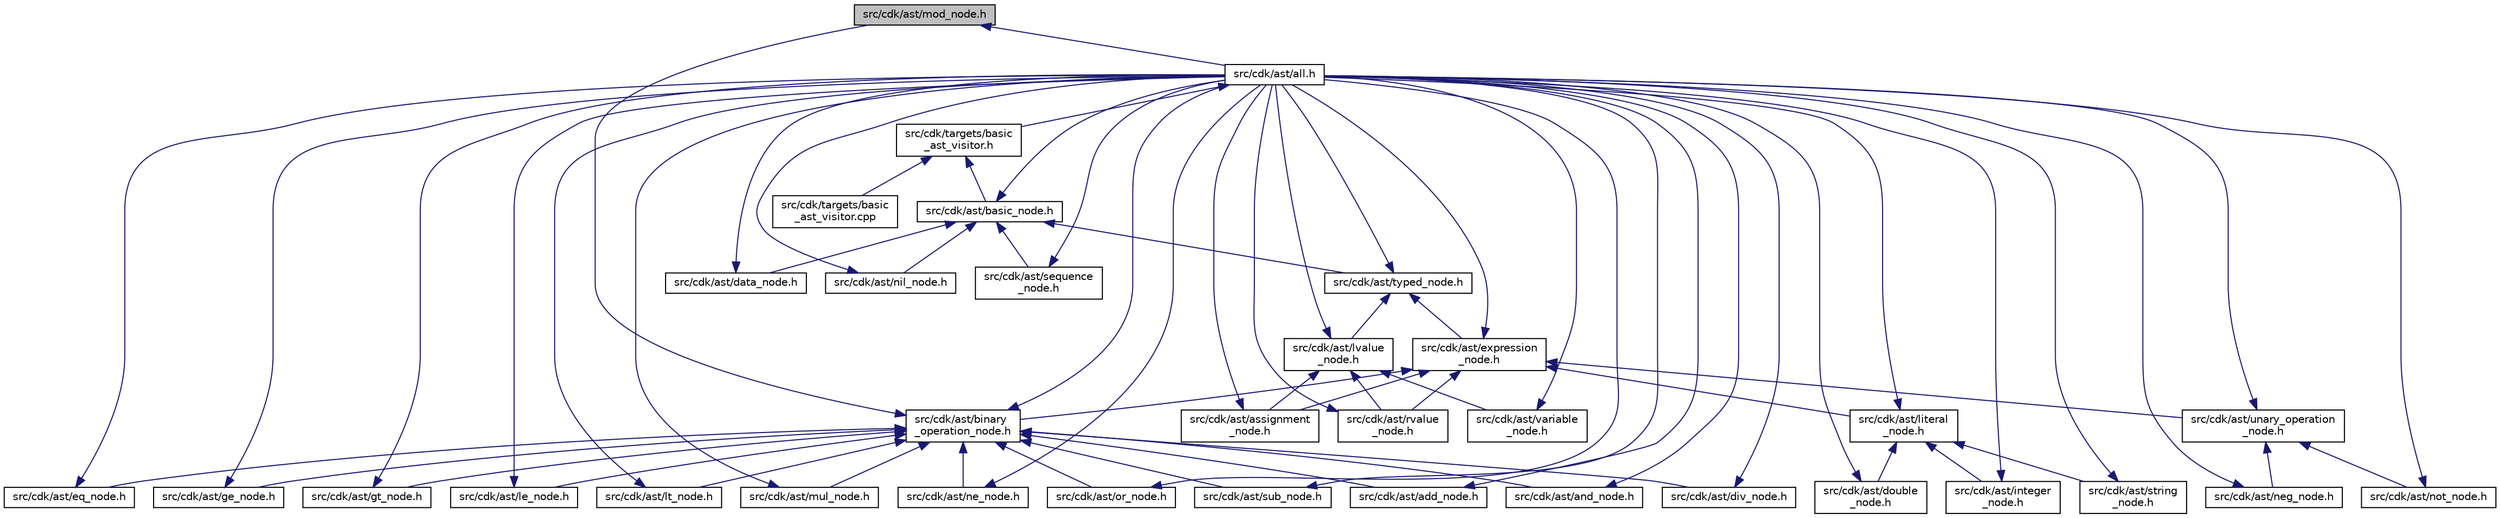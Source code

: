 digraph "src/cdk/ast/mod_node.h"
{
 // INTERACTIVE_SVG=YES
 // LATEX_PDF_SIZE
  edge [fontname="Helvetica",fontsize="10",labelfontname="Helvetica",labelfontsize="10"];
  node [fontname="Helvetica",fontsize="10",shape=record];
  Node1 [label="src/cdk/ast/mod_node.h",height=0.2,width=0.4,color="black", fillcolor="grey75", style="filled", fontcolor="black",tooltip=" "];
  Node1 -> Node2 [dir="back",color="midnightblue",fontsize="10",style="solid",fontname="Helvetica"];
  Node2 [label="src/cdk/ast/all.h",height=0.2,width=0.4,color="black", fillcolor="white", style="filled",URL="$all_8h.html",tooltip=" "];
  Node2 -> Node3 [dir="back",color="midnightblue",fontsize="10",style="solid",fontname="Helvetica"];
  Node3 [label="src/cdk/targets/basic\l_ast_visitor.h",height=0.2,width=0.4,color="black", fillcolor="white", style="filled",URL="$basic__ast__visitor_8h.html",tooltip=" "];
  Node3 -> Node4 [dir="back",color="midnightblue",fontsize="10",style="solid",fontname="Helvetica"];
  Node4 [label="src/cdk/ast/basic_node.h",height=0.2,width=0.4,color="black", fillcolor="white", style="filled",URL="$basic__node_8h.html",tooltip=" "];
  Node4 -> Node2 [dir="back",color="midnightblue",fontsize="10",style="solid",fontname="Helvetica"];
  Node4 -> Node5 [dir="back",color="midnightblue",fontsize="10",style="solid",fontname="Helvetica"];
  Node5 [label="src/cdk/ast/data_node.h",height=0.2,width=0.4,color="black", fillcolor="white", style="filled",URL="$data__node_8h.html",tooltip=" "];
  Node5 -> Node2 [dir="back",color="midnightblue",fontsize="10",style="solid",fontname="Helvetica"];
  Node4 -> Node6 [dir="back",color="midnightblue",fontsize="10",style="solid",fontname="Helvetica"];
  Node6 [label="src/cdk/ast/nil_node.h",height=0.2,width=0.4,color="black", fillcolor="white", style="filled",URL="$nil__node_8h.html",tooltip=" "];
  Node6 -> Node2 [dir="back",color="midnightblue",fontsize="10",style="solid",fontname="Helvetica"];
  Node4 -> Node7 [dir="back",color="midnightblue",fontsize="10",style="solid",fontname="Helvetica"];
  Node7 [label="src/cdk/ast/sequence\l_node.h",height=0.2,width=0.4,color="black", fillcolor="white", style="filled",URL="$sequence__node_8h.html",tooltip=" "];
  Node7 -> Node2 [dir="back",color="midnightblue",fontsize="10",style="solid",fontname="Helvetica"];
  Node4 -> Node8 [dir="back",color="midnightblue",fontsize="10",style="solid",fontname="Helvetica"];
  Node8 [label="src/cdk/ast/typed_node.h",height=0.2,width=0.4,color="black", fillcolor="white", style="filled",URL="$typed__node_8h.html",tooltip=" "];
  Node8 -> Node2 [dir="back",color="midnightblue",fontsize="10",style="solid",fontname="Helvetica"];
  Node8 -> Node9 [dir="back",color="midnightblue",fontsize="10",style="solid",fontname="Helvetica"];
  Node9 [label="src/cdk/ast/expression\l_node.h",height=0.2,width=0.4,color="black", fillcolor="white", style="filled",URL="$expression__node_8h.html",tooltip=" "];
  Node9 -> Node2 [dir="back",color="midnightblue",fontsize="10",style="solid",fontname="Helvetica"];
  Node9 -> Node10 [dir="back",color="midnightblue",fontsize="10",style="solid",fontname="Helvetica"];
  Node10 [label="src/cdk/ast/assignment\l_node.h",height=0.2,width=0.4,color="black", fillcolor="white", style="filled",URL="$assignment__node_8h.html",tooltip=" "];
  Node10 -> Node2 [dir="back",color="midnightblue",fontsize="10",style="solid",fontname="Helvetica"];
  Node9 -> Node11 [dir="back",color="midnightblue",fontsize="10",style="solid",fontname="Helvetica"];
  Node11 [label="src/cdk/ast/binary\l_operation_node.h",height=0.2,width=0.4,color="black", fillcolor="white", style="filled",URL="$binary__operation__node_8h.html",tooltip=" "];
  Node11 -> Node12 [dir="back",color="midnightblue",fontsize="10",style="solid",fontname="Helvetica"];
  Node12 [label="src/cdk/ast/add_node.h",height=0.2,width=0.4,color="black", fillcolor="white", style="filled",URL="$add__node_8h.html",tooltip=" "];
  Node12 -> Node2 [dir="back",color="midnightblue",fontsize="10",style="solid",fontname="Helvetica"];
  Node11 -> Node2 [dir="back",color="midnightblue",fontsize="10",style="solid",fontname="Helvetica"];
  Node11 -> Node13 [dir="back",color="midnightblue",fontsize="10",style="solid",fontname="Helvetica"];
  Node13 [label="src/cdk/ast/and_node.h",height=0.2,width=0.4,color="black", fillcolor="white", style="filled",URL="$and__node_8h.html",tooltip=" "];
  Node13 -> Node2 [dir="back",color="midnightblue",fontsize="10",style="solid",fontname="Helvetica"];
  Node11 -> Node14 [dir="back",color="midnightblue",fontsize="10",style="solid",fontname="Helvetica"];
  Node14 [label="src/cdk/ast/div_node.h",height=0.2,width=0.4,color="black", fillcolor="white", style="filled",URL="$div__node_8h.html",tooltip=" "];
  Node14 -> Node2 [dir="back",color="midnightblue",fontsize="10",style="solid",fontname="Helvetica"];
  Node11 -> Node15 [dir="back",color="midnightblue",fontsize="10",style="solid",fontname="Helvetica"];
  Node15 [label="src/cdk/ast/eq_node.h",height=0.2,width=0.4,color="black", fillcolor="white", style="filled",URL="$eq__node_8h.html",tooltip=" "];
  Node15 -> Node2 [dir="back",color="midnightblue",fontsize="10",style="solid",fontname="Helvetica"];
  Node11 -> Node16 [dir="back",color="midnightblue",fontsize="10",style="solid",fontname="Helvetica"];
  Node16 [label="src/cdk/ast/ge_node.h",height=0.2,width=0.4,color="black", fillcolor="white", style="filled",URL="$ge__node_8h.html",tooltip=" "];
  Node16 -> Node2 [dir="back",color="midnightblue",fontsize="10",style="solid",fontname="Helvetica"];
  Node11 -> Node17 [dir="back",color="midnightblue",fontsize="10",style="solid",fontname="Helvetica"];
  Node17 [label="src/cdk/ast/gt_node.h",height=0.2,width=0.4,color="black", fillcolor="white", style="filled",URL="$gt__node_8h.html",tooltip=" "];
  Node17 -> Node2 [dir="back",color="midnightblue",fontsize="10",style="solid",fontname="Helvetica"];
  Node11 -> Node18 [dir="back",color="midnightblue",fontsize="10",style="solid",fontname="Helvetica"];
  Node18 [label="src/cdk/ast/le_node.h",height=0.2,width=0.4,color="black", fillcolor="white", style="filled",URL="$le__node_8h.html",tooltip=" "];
  Node18 -> Node2 [dir="back",color="midnightblue",fontsize="10",style="solid",fontname="Helvetica"];
  Node11 -> Node19 [dir="back",color="midnightblue",fontsize="10",style="solid",fontname="Helvetica"];
  Node19 [label="src/cdk/ast/lt_node.h",height=0.2,width=0.4,color="black", fillcolor="white", style="filled",URL="$lt__node_8h.html",tooltip=" "];
  Node19 -> Node2 [dir="back",color="midnightblue",fontsize="10",style="solid",fontname="Helvetica"];
  Node11 -> Node1 [dir="back",color="midnightblue",fontsize="10",style="solid",fontname="Helvetica"];
  Node11 -> Node20 [dir="back",color="midnightblue",fontsize="10",style="solid",fontname="Helvetica"];
  Node20 [label="src/cdk/ast/mul_node.h",height=0.2,width=0.4,color="black", fillcolor="white", style="filled",URL="$mul__node_8h.html",tooltip=" "];
  Node20 -> Node2 [dir="back",color="midnightblue",fontsize="10",style="solid",fontname="Helvetica"];
  Node11 -> Node21 [dir="back",color="midnightblue",fontsize="10",style="solid",fontname="Helvetica"];
  Node21 [label="src/cdk/ast/ne_node.h",height=0.2,width=0.4,color="black", fillcolor="white", style="filled",URL="$ne__node_8h.html",tooltip=" "];
  Node21 -> Node2 [dir="back",color="midnightblue",fontsize="10",style="solid",fontname="Helvetica"];
  Node11 -> Node22 [dir="back",color="midnightblue",fontsize="10",style="solid",fontname="Helvetica"];
  Node22 [label="src/cdk/ast/or_node.h",height=0.2,width=0.4,color="black", fillcolor="white", style="filled",URL="$or__node_8h.html",tooltip=" "];
  Node22 -> Node2 [dir="back",color="midnightblue",fontsize="10",style="solid",fontname="Helvetica"];
  Node11 -> Node23 [dir="back",color="midnightblue",fontsize="10",style="solid",fontname="Helvetica"];
  Node23 [label="src/cdk/ast/sub_node.h",height=0.2,width=0.4,color="black", fillcolor="white", style="filled",URL="$sub__node_8h.html",tooltip=" "];
  Node23 -> Node2 [dir="back",color="midnightblue",fontsize="10",style="solid",fontname="Helvetica"];
  Node9 -> Node24 [dir="back",color="midnightblue",fontsize="10",style="solid",fontname="Helvetica"];
  Node24 [label="src/cdk/ast/literal\l_node.h",height=0.2,width=0.4,color="black", fillcolor="white", style="filled",URL="$literal__node_8h.html",tooltip=" "];
  Node24 -> Node2 [dir="back",color="midnightblue",fontsize="10",style="solid",fontname="Helvetica"];
  Node24 -> Node25 [dir="back",color="midnightblue",fontsize="10",style="solid",fontname="Helvetica"];
  Node25 [label="src/cdk/ast/double\l_node.h",height=0.2,width=0.4,color="black", fillcolor="white", style="filled",URL="$double__node_8h.html",tooltip=" "];
  Node25 -> Node2 [dir="back",color="midnightblue",fontsize="10",style="solid",fontname="Helvetica"];
  Node24 -> Node26 [dir="back",color="midnightblue",fontsize="10",style="solid",fontname="Helvetica"];
  Node26 [label="src/cdk/ast/integer\l_node.h",height=0.2,width=0.4,color="black", fillcolor="white", style="filled",URL="$integer__node_8h.html",tooltip=" "];
  Node26 -> Node2 [dir="back",color="midnightblue",fontsize="10",style="solid",fontname="Helvetica"];
  Node24 -> Node27 [dir="back",color="midnightblue",fontsize="10",style="solid",fontname="Helvetica"];
  Node27 [label="src/cdk/ast/string\l_node.h",height=0.2,width=0.4,color="black", fillcolor="white", style="filled",URL="$string__node_8h.html",tooltip=" "];
  Node27 -> Node2 [dir="back",color="midnightblue",fontsize="10",style="solid",fontname="Helvetica"];
  Node9 -> Node28 [dir="back",color="midnightblue",fontsize="10",style="solid",fontname="Helvetica"];
  Node28 [label="src/cdk/ast/rvalue\l_node.h",height=0.2,width=0.4,color="black", fillcolor="white", style="filled",URL="$rvalue__node_8h.html",tooltip=" "];
  Node28 -> Node2 [dir="back",color="midnightblue",fontsize="10",style="solid",fontname="Helvetica"];
  Node9 -> Node29 [dir="back",color="midnightblue",fontsize="10",style="solid",fontname="Helvetica"];
  Node29 [label="src/cdk/ast/unary_operation\l_node.h",height=0.2,width=0.4,color="black", fillcolor="white", style="filled",URL="$unary__operation__node_8h.html",tooltip=" "];
  Node29 -> Node2 [dir="back",color="midnightblue",fontsize="10",style="solid",fontname="Helvetica"];
  Node29 -> Node30 [dir="back",color="midnightblue",fontsize="10",style="solid",fontname="Helvetica"];
  Node30 [label="src/cdk/ast/neg_node.h",height=0.2,width=0.4,color="black", fillcolor="white", style="filled",URL="$neg__node_8h.html",tooltip=" "];
  Node30 -> Node2 [dir="back",color="midnightblue",fontsize="10",style="solid",fontname="Helvetica"];
  Node29 -> Node31 [dir="back",color="midnightblue",fontsize="10",style="solid",fontname="Helvetica"];
  Node31 [label="src/cdk/ast/not_node.h",height=0.2,width=0.4,color="black", fillcolor="white", style="filled",URL="$not__node_8h.html",tooltip=" "];
  Node31 -> Node2 [dir="back",color="midnightblue",fontsize="10",style="solid",fontname="Helvetica"];
  Node8 -> Node32 [dir="back",color="midnightblue",fontsize="10",style="solid",fontname="Helvetica"];
  Node32 [label="src/cdk/ast/lvalue\l_node.h",height=0.2,width=0.4,color="black", fillcolor="white", style="filled",URL="$lvalue__node_8h.html",tooltip=" "];
  Node32 -> Node2 [dir="back",color="midnightblue",fontsize="10",style="solid",fontname="Helvetica"];
  Node32 -> Node10 [dir="back",color="midnightblue",fontsize="10",style="solid",fontname="Helvetica"];
  Node32 -> Node28 [dir="back",color="midnightblue",fontsize="10",style="solid",fontname="Helvetica"];
  Node32 -> Node33 [dir="back",color="midnightblue",fontsize="10",style="solid",fontname="Helvetica"];
  Node33 [label="src/cdk/ast/variable\l_node.h",height=0.2,width=0.4,color="black", fillcolor="white", style="filled",URL="$variable__node_8h.html",tooltip=" "];
  Node33 -> Node2 [dir="back",color="midnightblue",fontsize="10",style="solid",fontname="Helvetica"];
  Node3 -> Node34 [dir="back",color="midnightblue",fontsize="10",style="solid",fontname="Helvetica"];
  Node34 [label="src/cdk/targets/basic\l_ast_visitor.cpp",height=0.2,width=0.4,color="black", fillcolor="white", style="filled",URL="$basic__ast__visitor_8cpp.html",tooltip=" "];
}
